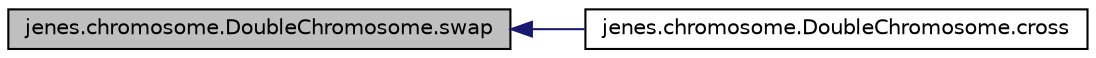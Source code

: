 digraph "jenes.chromosome.DoubleChromosome.swap"
{
  edge [fontname="Helvetica",fontsize="10",labelfontname="Helvetica",labelfontsize="10"];
  node [fontname="Helvetica",fontsize="10",shape=record];
  rankdir="LR";
  Node1 [label="jenes.chromosome.DoubleChromosome.swap",height=0.2,width=0.4,color="black", fillcolor="grey75", style="filled" fontcolor="black"];
  Node1 -> Node2 [dir="back",color="midnightblue",fontsize="10",style="solid",fontname="Helvetica"];
  Node2 [label="jenes.chromosome.DoubleChromosome.cross",height=0.2,width=0.4,color="black", fillcolor="white", style="filled",URL="$classjenes_1_1chromosome_1_1_double_chromosome.html#a0461bfc35a8ca0c503ba0a4017005f89"];
}
